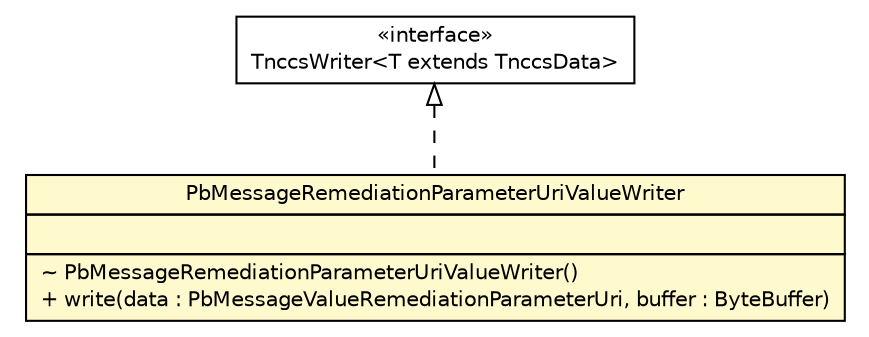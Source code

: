 #!/usr/local/bin/dot
#
# Class diagram 
# Generated by UMLGraph version R5_6 (http://www.umlgraph.org/)
#

digraph G {
	edge [fontname="Helvetica",fontsize=10,labelfontname="Helvetica",labelfontsize=10];
	node [fontname="Helvetica",fontsize=10,shape=plaintext];
	nodesep=0.25;
	ranksep=0.5;
	// de.hsbremen.tc.tnc.message.tnccs.serialize.bytebuffer.TnccsWriter<T extends de.hsbremen.tc.tnc.message.tnccs.TnccsData>
	c110816 [label=<<table title="de.hsbremen.tc.tnc.message.tnccs.serialize.bytebuffer.TnccsWriter" border="0" cellborder="1" cellspacing="0" cellpadding="2" port="p" href="../../../../../../../de/hsbremen/tc/tnc/message/tnccs/serialize/bytebuffer/TnccsWriter.html">
		<tr><td><table border="0" cellspacing="0" cellpadding="1">
<tr><td align="center" balign="center"> &#171;interface&#187; </td></tr>
<tr><td align="center" balign="center"> TnccsWriter&lt;T extends TnccsData&gt; </td></tr>
		</table></td></tr>
		</table>>, URL="../../../../../../../de/hsbremen/tc/tnc/message/tnccs/serialize/bytebuffer/TnccsWriter.html", fontname="Helvetica", fontcolor="black", fontsize=10.0];
	// org.ietf.nea.pb.serialize.writer.bytebuffer.PbMessageRemediationParameterUriValueWriter
	c111096 [label=<<table title="org.ietf.nea.pb.serialize.writer.bytebuffer.PbMessageRemediationParameterUriValueWriter" border="0" cellborder="1" cellspacing="0" cellpadding="2" port="p" bgcolor="lemonChiffon" href="./PbMessageRemediationParameterUriValueWriter.html">
		<tr><td><table border="0" cellspacing="0" cellpadding="1">
<tr><td align="center" balign="center"> PbMessageRemediationParameterUriValueWriter </td></tr>
		</table></td></tr>
		<tr><td><table border="0" cellspacing="0" cellpadding="1">
<tr><td align="left" balign="left">  </td></tr>
		</table></td></tr>
		<tr><td><table border="0" cellspacing="0" cellpadding="1">
<tr><td align="left" balign="left"> ~ PbMessageRemediationParameterUriValueWriter() </td></tr>
<tr><td align="left" balign="left"> + write(data : PbMessageValueRemediationParameterUri, buffer : ByteBuffer) </td></tr>
		</table></td></tr>
		</table>>, URL="./PbMessageRemediationParameterUriValueWriter.html", fontname="Helvetica", fontcolor="black", fontsize=10.0];
	//org.ietf.nea.pb.serialize.writer.bytebuffer.PbMessageRemediationParameterUriValueWriter implements de.hsbremen.tc.tnc.message.tnccs.serialize.bytebuffer.TnccsWriter<T extends de.hsbremen.tc.tnc.message.tnccs.TnccsData>
	c110816:p -> c111096:p [dir=back,arrowtail=empty,style=dashed];
}

